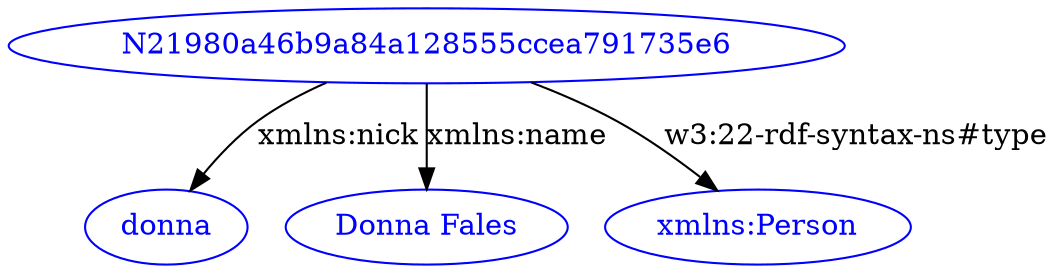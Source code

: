 // Test_a1
digraph {
	"bd8122c8-6da0-11e9-bee8-20689dd700af" [label=donna color=blue fontcolor=blue]
	"bd811c74-6da0-11e9-bee8-20689dd700af" [label="Donna Fales" color=blue fontcolor=blue]
	"bd811fbc-6da0-11e9-bee8-20689dd700af" [label="xmlns:Person" color=blue fontcolor=blue]
	"bd811b7a-6da0-11e9-bee8-20689dd700af" [label=N21980a46b9a84a128555ccea791735e6 color=blue fontcolor=blue]
	"bd811b7a-6da0-11e9-bee8-20689dd700af" -> "bd8122c8-6da0-11e9-bee8-20689dd700af" [label="xmlns:nick"]
	"bd811b7a-6da0-11e9-bee8-20689dd700af" -> "bd811fbc-6da0-11e9-bee8-20689dd700af" [label="w3:22-rdf-syntax-ns#type"]
	"bd811b7a-6da0-11e9-bee8-20689dd700af" -> "bd811c74-6da0-11e9-bee8-20689dd700af" [label="xmlns:name"]
}
